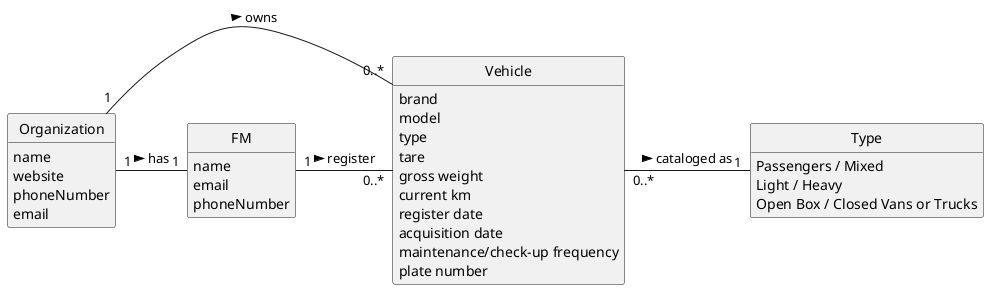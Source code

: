 @startuml
skinparam monochrome true
skinparam packageStyle rectangle
skinparam shadowing false

'left to right direction

skinparam classAttributeIconSize 0

hide circle
hide methods

class Organization {
    name
    website
    phoneNumber
    email
}

class Vehicle {
    brand
    model
    type
    tare
    gross weight
    current km
    register date
    acquisition date
    maintenance/check-up frequency
    plate number
}

class FM {
    name
    email
    phoneNumber
}

class Type {
    Passengers / Mixed
    Light / Heavy
    Open Box / Closed Vans or Trucks
}

Organization "1" - "1" FM : has >
Organization "1" - "0..*" Vehicle : owns >
FM "1" - "0..*" Vehicle : register >
Vehicle "0..*" - "1" Type : cataloged as >

@enduml